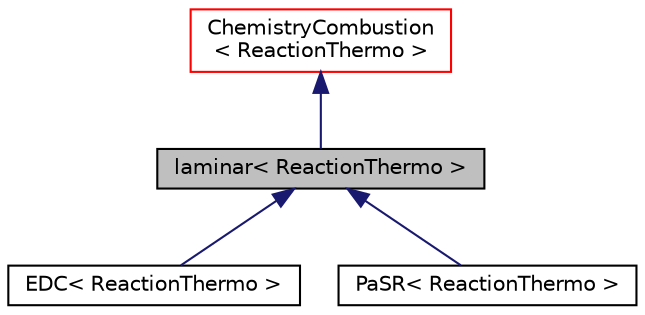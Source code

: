 digraph "laminar&lt; ReactionThermo &gt;"
{
  bgcolor="transparent";
  edge [fontname="Helvetica",fontsize="10",labelfontname="Helvetica",labelfontsize="10"];
  node [fontname="Helvetica",fontsize="10",shape=record];
  Node1 [label="laminar\< ReactionThermo \>",height=0.2,width=0.4,color="black", fillcolor="grey75", style="filled" fontcolor="black"];
  Node2 -> Node1 [dir="back",color="midnightblue",fontsize="10",style="solid",fontname="Helvetica"];
  Node2 [label="ChemistryCombustion\l\< ReactionThermo \>",height=0.2,width=0.4,color="red",URL="$classFoam_1_1ChemistryCombustion.html",tooltip="Chemistry model wrapper for combustion models. "];
  Node1 -> Node3 [dir="back",color="midnightblue",fontsize="10",style="solid",fontname="Helvetica"];
  Node3 [label="EDC\< ReactionThermo \>",height=0.2,width=0.4,color="black",URL="$classFoam_1_1combustionModels_1_1EDC.html",tooltip="Eddy Dissipation Concept (EDC) turbulent combustion model. "];
  Node1 -> Node4 [dir="back",color="midnightblue",fontsize="10",style="solid",fontname="Helvetica"];
  Node4 [label="PaSR\< ReactionThermo \>",height=0.2,width=0.4,color="black",URL="$classFoam_1_1combustionModels_1_1PaSR.html",tooltip="Partially stirred reactor turbulent combustion model. "];
}
